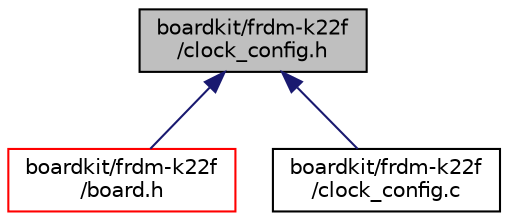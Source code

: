 digraph "boardkit/frdm-k22f/clock_config.h"
{
  edge [fontname="Helvetica",fontsize="10",labelfontname="Helvetica",labelfontsize="10"];
  node [fontname="Helvetica",fontsize="10",shape=record];
  Node2 [label="boardkit/frdm-k22f\l/clock_config.h",height=0.2,width=0.4,color="black", fillcolor="grey75", style="filled", fontcolor="black"];
  Node2 -> Node3 [dir="back",color="midnightblue",fontsize="10",style="solid",fontname="Helvetica"];
  Node3 [label="boardkit/frdm-k22f\l/board.h",height=0.2,width=0.4,color="red", fillcolor="white", style="filled",URL="$frdm-k22f_2board_8h.html"];
  Node2 -> Node5 [dir="back",color="midnightblue",fontsize="10",style="solid",fontname="Helvetica"];
  Node5 [label="boardkit/frdm-k22f\l/clock_config.c",height=0.2,width=0.4,color="black", fillcolor="white", style="filled",URL="$frdm-k22f_2clock__config_8c.html"];
}
